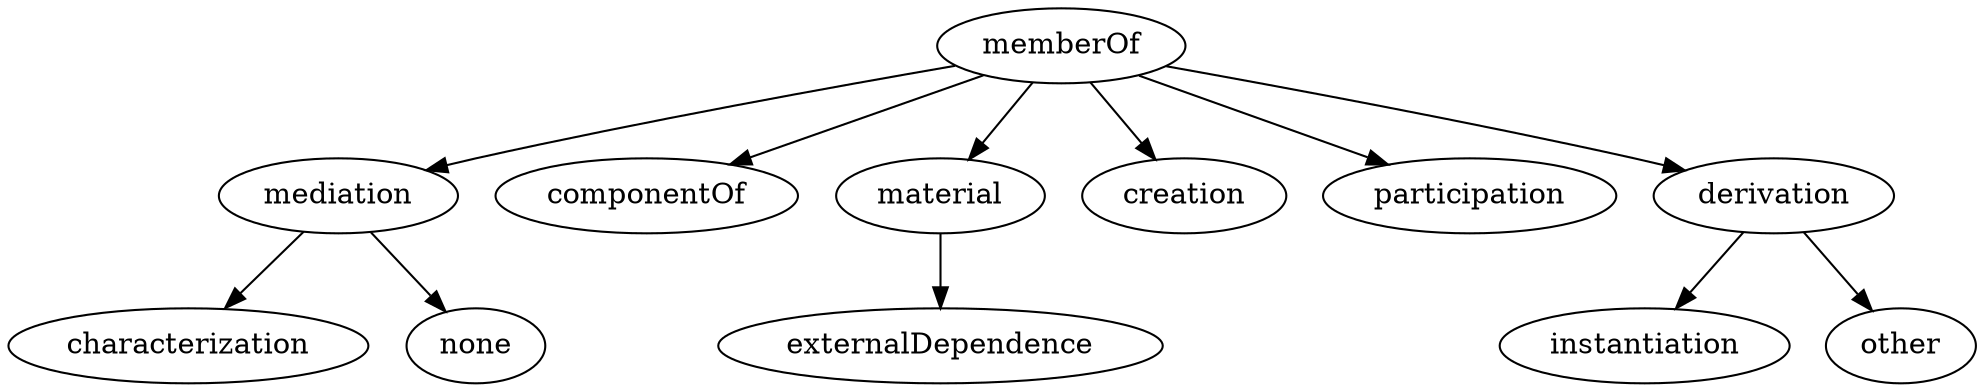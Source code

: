 strict digraph  {
memberOf;
mediation;
componentOf;
material;
creation;
participation;
derivation;
characterization;
none;
externalDependence;
instantiation;
other;
memberOf -> mediation;
memberOf -> componentOf;
memberOf -> material;
memberOf -> creation;
memberOf -> participation;
memberOf -> derivation;
mediation -> characterization;
mediation -> none;
material -> externalDependence;
derivation -> instantiation;
derivation -> other;
}
